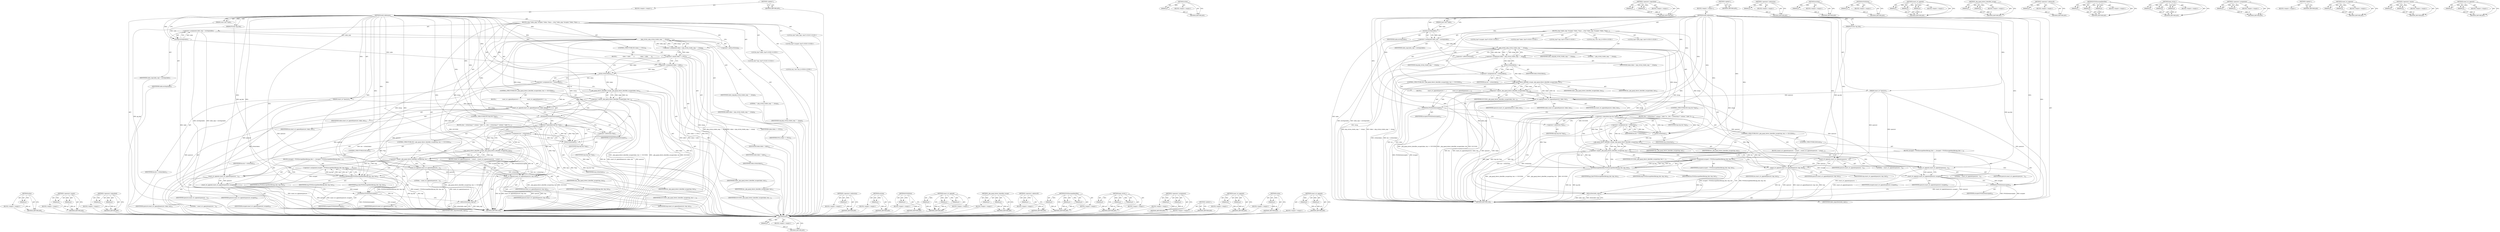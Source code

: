 digraph "smart_str_appendc" {
vulnerable_183 [label=<(METHOD,efree)>];
vulnerable_184 [label=<(PARAM,p1)>];
vulnerable_185 [label=<(BLOCK,&lt;empty&gt;,&lt;empty&gt;)>];
vulnerable_186 [label=<(METHOD_RETURN,ANY)>];
vulnerable_134 [label=<(METHOD,strlen)>];
vulnerable_135 [label=<(PARAM,p1)>];
vulnerable_136 [label=<(BLOCK,&lt;empty&gt;,&lt;empty&gt;)>];
vulnerable_137 [label=<(METHOD_RETURN,ANY)>];
vulnerable_158 [label=<(METHOD,&lt;operator&gt;.logicalAnd)>];
vulnerable_159 [label=<(PARAM,p1)>];
vulnerable_160 [label=<(PARAM,p2)>];
vulnerable_161 [label=<(BLOCK,&lt;empty&gt;,&lt;empty&gt;)>];
vulnerable_162 [label=<(METHOD_RETURN,ANY)>];
vulnerable_6 [label=<(METHOD,&lt;global&gt;)<SUB>1</SUB>>];
vulnerable_7 [label=<(BLOCK,&lt;empty&gt;,&lt;empty&gt;)<SUB>1</SUB>>];
vulnerable_8 [label=<(METHOD,build_tablename)<SUB>1</SUB>>];
vulnerable_9 [label=<(PARAM,smart_str *querystr)<SUB>1</SUB>>];
vulnerable_10 [label=<(PARAM,PGconn *pg_link)<SUB>1</SUB>>];
vulnerable_11 [label=<(PARAM,const char *table)<SUB>1</SUB>>];
vulnerable_12 [label=<(BLOCK,{
	char *table_copy, *escaped, *token, *tmp;
	s...,{
	char *table_copy, *escaped, *token, *tmp;
	s...)<SUB>2</SUB>>];
vulnerable_13 [label="<(LOCAL,char* table_copy: char*)<SUB>3</SUB>>"];
vulnerable_14 [label="<(LOCAL,char* escaped: char*)<SUB>3</SUB>>"];
vulnerable_15 [label="<(LOCAL,char* token: char*)<SUB>3</SUB>>"];
vulnerable_16 [label="<(LOCAL,char* tmp: char*)<SUB>3</SUB>>"];
vulnerable_17 [label="<(LOCAL,size_t len: size_t)<SUB>4</SUB>>"];
vulnerable_18 [label=<(&lt;operator&gt;.assignment,table_copy = estrdup(table))<SUB>7</SUB>>];
vulnerable_19 [label=<(IDENTIFIER,table_copy,table_copy = estrdup(table))<SUB>7</SUB>>];
vulnerable_20 [label=<(estrdup,estrdup(table))<SUB>7</SUB>>];
vulnerable_21 [label=<(IDENTIFIER,table,estrdup(table))<SUB>7</SUB>>];
vulnerable_22 [label=<(&lt;operator&gt;.assignment,token = php_strtok_r(table_copy, &quot;.&quot;, &amp;tmp))<SUB>8</SUB>>];
vulnerable_23 [label=<(IDENTIFIER,token,token = php_strtok_r(table_copy, &quot;.&quot;, &amp;tmp))<SUB>8</SUB>>];
vulnerable_24 [label=<(php_strtok_r,php_strtok_r(table_copy, &quot;.&quot;, &amp;tmp))<SUB>8</SUB>>];
vulnerable_25 [label=<(IDENTIFIER,table_copy,php_strtok_r(table_copy, &quot;.&quot;, &amp;tmp))<SUB>8</SUB>>];
vulnerable_26 [label=<(LITERAL,&quot;.&quot;,php_strtok_r(table_copy, &quot;.&quot;, &amp;tmp))<SUB>8</SUB>>];
vulnerable_27 [label=<(&lt;operator&gt;.addressOf,&amp;tmp)<SUB>8</SUB>>];
vulnerable_28 [label=<(IDENTIFIER,tmp,php_strtok_r(table_copy, &quot;.&quot;, &amp;tmp))<SUB>8</SUB>>];
vulnerable_29 [label=<(&lt;operator&gt;.assignment,len = strlen(token))<SUB>9</SUB>>];
vulnerable_30 [label=<(IDENTIFIER,len,len = strlen(token))<SUB>9</SUB>>];
vulnerable_31 [label=<(strlen,strlen(token))<SUB>9</SUB>>];
vulnerable_32 [label=<(IDENTIFIER,token,strlen(token))<SUB>9</SUB>>];
vulnerable_33 [label=<(CONTROL_STRUCTURE,IF,if (_php_pgsql_detect_identifier_escape(token, len) == SUCCESS))<SUB>10</SUB>>];
vulnerable_34 [label=<(&lt;operator&gt;.equals,_php_pgsql_detect_identifier_escape(token, len)...)<SUB>10</SUB>>];
vulnerable_35 [label=<(_php_pgsql_detect_identifier_escape,_php_pgsql_detect_identifier_escape(token, len))<SUB>10</SUB>>];
vulnerable_36 [label=<(IDENTIFIER,token,_php_pgsql_detect_identifier_escape(token, len))<SUB>10</SUB>>];
vulnerable_37 [label=<(IDENTIFIER,len,_php_pgsql_detect_identifier_escape(token, len))<SUB>10</SUB>>];
vulnerable_38 [label=<(IDENTIFIER,SUCCESS,_php_pgsql_detect_identifier_escape(token, len)...)<SUB>10</SUB>>];
vulnerable_39 [label=<(BLOCK,{
                smart_str_appendl(querystr, t...,{
                smart_str_appendl(querystr, t...)<SUB>10</SUB>>];
vulnerable_40 [label=<(smart_str_appendl,smart_str_appendl(querystr, token, len))<SUB>11</SUB>>];
vulnerable_41 [label=<(IDENTIFIER,querystr,smart_str_appendl(querystr, token, len))<SUB>11</SUB>>];
vulnerable_42 [label=<(IDENTIFIER,token,smart_str_appendl(querystr, token, len))<SUB>11</SUB>>];
vulnerable_43 [label=<(IDENTIFIER,len,smart_str_appendl(querystr, token, len))<SUB>11</SUB>>];
vulnerable_44 [label=<(PGSQLfree,PGSQLfree(escaped))<SUB>12</SUB>>];
vulnerable_45 [label=<(IDENTIFIER,escaped,PGSQLfree(escaped))<SUB>12</SUB>>];
vulnerable_46 [label=<(CONTROL_STRUCTURE,IF,if (tmp &amp;&amp; *tmp))<SUB>14</SUB>>];
vulnerable_47 [label=<(&lt;operator&gt;.logicalAnd,tmp &amp;&amp; *tmp)<SUB>14</SUB>>];
vulnerable_48 [label=<(IDENTIFIER,tmp,tmp &amp;&amp; *tmp)<SUB>14</SUB>>];
vulnerable_49 [label=<(&lt;operator&gt;.indirection,*tmp)<SUB>14</SUB>>];
vulnerable_50 [label=<(IDENTIFIER,tmp,tmp &amp;&amp; *tmp)<SUB>14</SUB>>];
vulnerable_51 [label=<(BLOCK,{
		len = strlen(tmp);
		/* &quot;schema&quot;.&quot;table&quot; fo...,{
		len = strlen(tmp);
		/* &quot;schema&quot;.&quot;table&quot; fo...)<SUB>14</SUB>>];
vulnerable_52 [label=<(&lt;operator&gt;.assignment,len = strlen(tmp))<SUB>15</SUB>>];
vulnerable_53 [label=<(IDENTIFIER,len,len = strlen(tmp))<SUB>15</SUB>>];
vulnerable_54 [label=<(strlen,strlen(tmp))<SUB>15</SUB>>];
vulnerable_55 [label=<(IDENTIFIER,tmp,strlen(tmp))<SUB>15</SUB>>];
vulnerable_56 [label=<(CONTROL_STRUCTURE,IF,if (_php_pgsql_detect_identifier_escape(tmp, len) == SUCCESS))<SUB>17</SUB>>];
vulnerable_57 [label=<(&lt;operator&gt;.equals,_php_pgsql_detect_identifier_escape(tmp, len) =...)<SUB>17</SUB>>];
vulnerable_58 [label=<(_php_pgsql_detect_identifier_escape,_php_pgsql_detect_identifier_escape(tmp, len))<SUB>17</SUB>>];
vulnerable_59 [label=<(IDENTIFIER,tmp,_php_pgsql_detect_identifier_escape(tmp, len))<SUB>17</SUB>>];
vulnerable_60 [label=<(IDENTIFIER,len,_php_pgsql_detect_identifier_escape(tmp, len))<SUB>17</SUB>>];
vulnerable_61 [label=<(IDENTIFIER,SUCCESS,_php_pgsql_detect_identifier_escape(tmp, len) =...)<SUB>17</SUB>>];
vulnerable_62 [label=<(BLOCK,{
			smart_str_appendc(querystr, '.');
			smart...,{
			smart_str_appendc(querystr, '.');
			smart...)<SUB>17</SUB>>];
vulnerable_63 [label=<(smart_str_appendc,smart_str_appendc(querystr, '.'))<SUB>18</SUB>>];
vulnerable_64 [label=<(IDENTIFIER,querystr,smart_str_appendc(querystr, '.'))<SUB>18</SUB>>];
vulnerable_65 [label=<(LITERAL,'.',smart_str_appendc(querystr, '.'))<SUB>18</SUB>>];
vulnerable_66 [label=<(smart_str_appendl,smart_str_appendl(querystr, tmp, len))<SUB>19</SUB>>];
vulnerable_67 [label=<(IDENTIFIER,querystr,smart_str_appendl(querystr, tmp, len))<SUB>19</SUB>>];
vulnerable_68 [label=<(IDENTIFIER,tmp,smart_str_appendl(querystr, tmp, len))<SUB>19</SUB>>];
vulnerable_69 [label=<(IDENTIFIER,len,smart_str_appendl(querystr, tmp, len))<SUB>19</SUB>>];
vulnerable_70 [label=<(CONTROL_STRUCTURE,ELSE,else)<SUB>20</SUB>>];
vulnerable_71 [label=<(BLOCK,{
			escaped = PGSQLescapeIdentifier(pg_link, t...,{
			escaped = PGSQLescapeIdentifier(pg_link, t...)<SUB>20</SUB>>];
vulnerable_72 [label=<(&lt;operator&gt;.assignment,escaped = PGSQLescapeIdentifier(pg_link, tmp, len))<SUB>21</SUB>>];
vulnerable_73 [label=<(IDENTIFIER,escaped,escaped = PGSQLescapeIdentifier(pg_link, tmp, len))<SUB>21</SUB>>];
vulnerable_74 [label=<(PGSQLescapeIdentifier,PGSQLescapeIdentifier(pg_link, tmp, len))<SUB>21</SUB>>];
vulnerable_75 [label=<(IDENTIFIER,pg_link,PGSQLescapeIdentifier(pg_link, tmp, len))<SUB>21</SUB>>];
vulnerable_76 [label=<(IDENTIFIER,tmp,PGSQLescapeIdentifier(pg_link, tmp, len))<SUB>21</SUB>>];
vulnerable_77 [label=<(IDENTIFIER,len,PGSQLescapeIdentifier(pg_link, tmp, len))<SUB>21</SUB>>];
vulnerable_78 [label=<(smart_str_appendc,smart_str_appendc(querystr, '.'))<SUB>22</SUB>>];
vulnerable_79 [label=<(IDENTIFIER,querystr,smart_str_appendc(querystr, '.'))<SUB>22</SUB>>];
vulnerable_80 [label=<(LITERAL,'.',smart_str_appendc(querystr, '.'))<SUB>22</SUB>>];
vulnerable_81 [label=<(smart_str_appends,smart_str_appends(querystr, escaped))<SUB>23</SUB>>];
vulnerable_82 [label=<(IDENTIFIER,querystr,smart_str_appends(querystr, escaped))<SUB>23</SUB>>];
vulnerable_83 [label=<(IDENTIFIER,escaped,smart_str_appends(querystr, escaped))<SUB>23</SUB>>];
vulnerable_84 [label=<(PGSQLfree,PGSQLfree(escaped))<SUB>24</SUB>>];
vulnerable_85 [label=<(IDENTIFIER,escaped,PGSQLfree(escaped))<SUB>24</SUB>>];
vulnerable_86 [label=<(efree,efree(table_copy))<SUB>27</SUB>>];
vulnerable_87 [label=<(IDENTIFIER,table_copy,efree(table_copy))<SUB>27</SUB>>];
vulnerable_88 [label=<(METHOD_RETURN,void)<SUB>1</SUB>>];
vulnerable_90 [label=<(METHOD_RETURN,ANY)<SUB>1</SUB>>];
vulnerable_163 [label=<(METHOD,&lt;operator&gt;.indirection)>];
vulnerable_164 [label=<(PARAM,p1)>];
vulnerable_165 [label=<(BLOCK,&lt;empty&gt;,&lt;empty&gt;)>];
vulnerable_166 [label=<(METHOD_RETURN,ANY)>];
vulnerable_120 [label=<(METHOD,estrdup)>];
vulnerable_121 [label=<(PARAM,p1)>];
vulnerable_122 [label=<(BLOCK,&lt;empty&gt;,&lt;empty&gt;)>];
vulnerable_123 [label=<(METHOD_RETURN,ANY)>];
vulnerable_154 [label=<(METHOD,PGSQLfree)>];
vulnerable_155 [label=<(PARAM,p1)>];
vulnerable_156 [label=<(BLOCK,&lt;empty&gt;,&lt;empty&gt;)>];
vulnerable_157 [label=<(METHOD_RETURN,ANY)>];
vulnerable_148 [label=<(METHOD,smart_str_appendl)>];
vulnerable_149 [label=<(PARAM,p1)>];
vulnerable_150 [label=<(PARAM,p2)>];
vulnerable_151 [label=<(PARAM,p3)>];
vulnerable_152 [label=<(BLOCK,&lt;empty&gt;,&lt;empty&gt;)>];
vulnerable_153 [label=<(METHOD_RETURN,ANY)>];
vulnerable_143 [label=<(METHOD,_php_pgsql_detect_identifier_escape)>];
vulnerable_144 [label=<(PARAM,p1)>];
vulnerable_145 [label=<(PARAM,p2)>];
vulnerable_146 [label=<(BLOCK,&lt;empty&gt;,&lt;empty&gt;)>];
vulnerable_147 [label=<(METHOD_RETURN,ANY)>];
vulnerable_130 [label=<(METHOD,&lt;operator&gt;.addressOf)>];
vulnerable_131 [label=<(PARAM,p1)>];
vulnerable_132 [label=<(BLOCK,&lt;empty&gt;,&lt;empty&gt;)>];
vulnerable_133 [label=<(METHOD_RETURN,ANY)>];
vulnerable_172 [label=<(METHOD,PGSQLescapeIdentifier)>];
vulnerable_173 [label=<(PARAM,p1)>];
vulnerable_174 [label=<(PARAM,p2)>];
vulnerable_175 [label=<(PARAM,p3)>];
vulnerable_176 [label=<(BLOCK,&lt;empty&gt;,&lt;empty&gt;)>];
vulnerable_177 [label=<(METHOD_RETURN,ANY)>];
vulnerable_124 [label=<(METHOD,php_strtok_r)>];
vulnerable_125 [label=<(PARAM,p1)>];
vulnerable_126 [label=<(PARAM,p2)>];
vulnerable_127 [label=<(PARAM,p3)>];
vulnerable_128 [label=<(BLOCK,&lt;empty&gt;,&lt;empty&gt;)>];
vulnerable_129 [label=<(METHOD_RETURN,ANY)>];
vulnerable_115 [label=<(METHOD,&lt;operator&gt;.assignment)>];
vulnerable_116 [label=<(PARAM,p1)>];
vulnerable_117 [label=<(PARAM,p2)>];
vulnerable_118 [label=<(BLOCK,&lt;empty&gt;,&lt;empty&gt;)>];
vulnerable_119 [label=<(METHOD_RETURN,ANY)>];
vulnerable_109 [label=<(METHOD,&lt;global&gt;)<SUB>1</SUB>>];
vulnerable_110 [label=<(BLOCK,&lt;empty&gt;,&lt;empty&gt;)>];
vulnerable_111 [label=<(METHOD_RETURN,ANY)>];
vulnerable_178 [label=<(METHOD,smart_str_appends)>];
vulnerable_179 [label=<(PARAM,p1)>];
vulnerable_180 [label=<(PARAM,p2)>];
vulnerable_181 [label=<(BLOCK,&lt;empty&gt;,&lt;empty&gt;)>];
vulnerable_182 [label=<(METHOD_RETURN,ANY)>];
vulnerable_138 [label=<(METHOD,&lt;operator&gt;.equals)>];
vulnerable_139 [label=<(PARAM,p1)>];
vulnerable_140 [label=<(PARAM,p2)>];
vulnerable_141 [label=<(BLOCK,&lt;empty&gt;,&lt;empty&gt;)>];
vulnerable_142 [label=<(METHOD_RETURN,ANY)>];
vulnerable_167 [label=<(METHOD,smart_str_appendc)>];
vulnerable_168 [label=<(PARAM,p1)>];
vulnerable_169 [label=<(PARAM,p2)>];
vulnerable_170 [label=<(BLOCK,&lt;empty&gt;,&lt;empty&gt;)>];
vulnerable_171 [label=<(METHOD_RETURN,ANY)>];
fixed_191 [label=<(METHOD,efree)>];
fixed_192 [label=<(PARAM,p1)>];
fixed_193 [label=<(BLOCK,&lt;empty&gt;,&lt;empty&gt;)>];
fixed_194 [label=<(METHOD_RETURN,ANY)>];
fixed_142 [label=<(METHOD,&lt;operator&gt;.equals)>];
fixed_143 [label=<(PARAM,p1)>];
fixed_144 [label=<(PARAM,p2)>];
fixed_145 [label=<(BLOCK,&lt;empty&gt;,&lt;empty&gt;)>];
fixed_146 [label=<(METHOD_RETURN,ANY)>];
fixed_166 [label=<(METHOD,&lt;operator&gt;.logicalAnd)>];
fixed_167 [label=<(PARAM,p1)>];
fixed_168 [label=<(PARAM,p2)>];
fixed_169 [label=<(BLOCK,&lt;empty&gt;,&lt;empty&gt;)>];
fixed_170 [label=<(METHOD_RETURN,ANY)>];
fixed_6 [label=<(METHOD,&lt;global&gt;)<SUB>1</SUB>>];
fixed_7 [label=<(BLOCK,&lt;empty&gt;,&lt;empty&gt;)<SUB>1</SUB>>];
fixed_8 [label=<(METHOD,build_tablename)<SUB>1</SUB>>];
fixed_9 [label=<(PARAM,smart_str *querystr)<SUB>1</SUB>>];
fixed_10 [label=<(PARAM,PGconn *pg_link)<SUB>1</SUB>>];
fixed_11 [label=<(PARAM,const char *table)<SUB>1</SUB>>];
fixed_12 [label=<(BLOCK,{
	char *table_copy, *escaped, *token, *tmp;
	s...,{
	char *table_copy, *escaped, *token, *tmp;
	s...)<SUB>2</SUB>>];
fixed_13 [label="<(LOCAL,char* table_copy: char*)<SUB>3</SUB>>"];
fixed_14 [label="<(LOCAL,char* escaped: char*)<SUB>3</SUB>>"];
fixed_15 [label="<(LOCAL,char* token: char*)<SUB>3</SUB>>"];
fixed_16 [label="<(LOCAL,char* tmp: char*)<SUB>3</SUB>>"];
fixed_17 [label="<(LOCAL,size_t len: size_t)<SUB>4</SUB>>"];
fixed_18 [label=<(&lt;operator&gt;.assignment,table_copy = estrdup(table))<SUB>7</SUB>>];
fixed_19 [label=<(IDENTIFIER,table_copy,table_copy = estrdup(table))<SUB>7</SUB>>];
fixed_20 [label=<(estrdup,estrdup(table))<SUB>7</SUB>>];
fixed_21 [label=<(IDENTIFIER,table,estrdup(table))<SUB>7</SUB>>];
fixed_22 [label=<(&lt;operator&gt;.assignment,token = php_strtok_r(table_copy, &quot;.&quot;, &amp;tmp))<SUB>8</SUB>>];
fixed_23 [label=<(IDENTIFIER,token,token = php_strtok_r(table_copy, &quot;.&quot;, &amp;tmp))<SUB>8</SUB>>];
fixed_24 [label=<(php_strtok_r,php_strtok_r(table_copy, &quot;.&quot;, &amp;tmp))<SUB>8</SUB>>];
fixed_25 [label=<(IDENTIFIER,table_copy,php_strtok_r(table_copy, &quot;.&quot;, &amp;tmp))<SUB>8</SUB>>];
fixed_26 [label=<(LITERAL,&quot;.&quot;,php_strtok_r(table_copy, &quot;.&quot;, &amp;tmp))<SUB>8</SUB>>];
fixed_27 [label=<(&lt;operator&gt;.addressOf,&amp;tmp)<SUB>8</SUB>>];
fixed_28 [label=<(IDENTIFIER,tmp,php_strtok_r(table_copy, &quot;.&quot;, &amp;tmp))<SUB>8</SUB>>];
fixed_29 [label=<(CONTROL_STRUCTURE,IF,if (token == NULL))<SUB>9</SUB>>];
fixed_30 [label=<(&lt;operator&gt;.equals,token == NULL)<SUB>9</SUB>>];
fixed_31 [label=<(IDENTIFIER,token,token == NULL)<SUB>9</SUB>>];
fixed_32 [label=<(IDENTIFIER,NULL,token == NULL)<SUB>9</SUB>>];
fixed_33 [label=<(BLOCK,{
               token = table;
       },{
               token = table;
       })<SUB>9</SUB>>];
fixed_34 [label=<(&lt;operator&gt;.assignment,token = table)<SUB>10</SUB>>];
fixed_35 [label=<(IDENTIFIER,token,token = table)<SUB>10</SUB>>];
fixed_36 [label=<(IDENTIFIER,table,token = table)<SUB>10</SUB>>];
fixed_37 [label=<(&lt;operator&gt;.assignment,len = strlen(token))<SUB>12</SUB>>];
fixed_38 [label=<(IDENTIFIER,len,len = strlen(token))<SUB>12</SUB>>];
fixed_39 [label=<(strlen,strlen(token))<SUB>12</SUB>>];
fixed_40 [label=<(IDENTIFIER,token,strlen(token))<SUB>12</SUB>>];
fixed_41 [label=<(CONTROL_STRUCTURE,IF,if (_php_pgsql_detect_identifier_escape(token, len) == SUCCESS))<SUB>13</SUB>>];
fixed_42 [label=<(&lt;operator&gt;.equals,_php_pgsql_detect_identifier_escape(token, len)...)<SUB>13</SUB>>];
fixed_43 [label=<(_php_pgsql_detect_identifier_escape,_php_pgsql_detect_identifier_escape(token, len))<SUB>13</SUB>>];
fixed_44 [label=<(IDENTIFIER,token,_php_pgsql_detect_identifier_escape(token, len))<SUB>13</SUB>>];
fixed_45 [label=<(IDENTIFIER,len,_php_pgsql_detect_identifier_escape(token, len))<SUB>13</SUB>>];
fixed_46 [label=<(IDENTIFIER,SUCCESS,_php_pgsql_detect_identifier_escape(token, len)...)<SUB>13</SUB>>];
fixed_47 [label=<(BLOCK,{
                smart_str_appendl(querystr, t...,{
                smart_str_appendl(querystr, t...)<SUB>13</SUB>>];
fixed_48 [label=<(smart_str_appendl,smart_str_appendl(querystr, token, len))<SUB>14</SUB>>];
fixed_49 [label=<(IDENTIFIER,querystr,smart_str_appendl(querystr, token, len))<SUB>14</SUB>>];
fixed_50 [label=<(IDENTIFIER,token,smart_str_appendl(querystr, token, len))<SUB>14</SUB>>];
fixed_51 [label=<(IDENTIFIER,len,smart_str_appendl(querystr, token, len))<SUB>14</SUB>>];
fixed_52 [label=<(PGSQLfree,PGSQLfree(escaped))<SUB>15</SUB>>];
fixed_53 [label=<(IDENTIFIER,escaped,PGSQLfree(escaped))<SUB>15</SUB>>];
fixed_54 [label=<(CONTROL_STRUCTURE,IF,if (tmp &amp;&amp; *tmp))<SUB>17</SUB>>];
fixed_55 [label=<(&lt;operator&gt;.logicalAnd,tmp &amp;&amp; *tmp)<SUB>17</SUB>>];
fixed_56 [label=<(IDENTIFIER,tmp,tmp &amp;&amp; *tmp)<SUB>17</SUB>>];
fixed_57 [label=<(&lt;operator&gt;.indirection,*tmp)<SUB>17</SUB>>];
fixed_58 [label=<(IDENTIFIER,tmp,tmp &amp;&amp; *tmp)<SUB>17</SUB>>];
fixed_59 [label=<(BLOCK,{
		len = strlen(tmp);
		/* &quot;schema&quot;.&quot;table&quot; fo...,{
		len = strlen(tmp);
		/* &quot;schema&quot;.&quot;table&quot; fo...)<SUB>17</SUB>>];
fixed_60 [label=<(&lt;operator&gt;.assignment,len = strlen(tmp))<SUB>18</SUB>>];
fixed_61 [label=<(IDENTIFIER,len,len = strlen(tmp))<SUB>18</SUB>>];
fixed_62 [label=<(strlen,strlen(tmp))<SUB>18</SUB>>];
fixed_63 [label=<(IDENTIFIER,tmp,strlen(tmp))<SUB>18</SUB>>];
fixed_64 [label=<(CONTROL_STRUCTURE,IF,if (_php_pgsql_detect_identifier_escape(tmp, len) == SUCCESS))<SUB>20</SUB>>];
fixed_65 [label=<(&lt;operator&gt;.equals,_php_pgsql_detect_identifier_escape(tmp, len) =...)<SUB>20</SUB>>];
fixed_66 [label=<(_php_pgsql_detect_identifier_escape,_php_pgsql_detect_identifier_escape(tmp, len))<SUB>20</SUB>>];
fixed_67 [label=<(IDENTIFIER,tmp,_php_pgsql_detect_identifier_escape(tmp, len))<SUB>20</SUB>>];
fixed_68 [label=<(IDENTIFIER,len,_php_pgsql_detect_identifier_escape(tmp, len))<SUB>20</SUB>>];
fixed_69 [label=<(IDENTIFIER,SUCCESS,_php_pgsql_detect_identifier_escape(tmp, len) =...)<SUB>20</SUB>>];
fixed_70 [label=<(BLOCK,{
			smart_str_appendc(querystr, '.');
			smart...,{
			smart_str_appendc(querystr, '.');
			smart...)<SUB>20</SUB>>];
fixed_71 [label=<(smart_str_appendc,smart_str_appendc(querystr, '.'))<SUB>21</SUB>>];
fixed_72 [label=<(IDENTIFIER,querystr,smart_str_appendc(querystr, '.'))<SUB>21</SUB>>];
fixed_73 [label=<(LITERAL,'.',smart_str_appendc(querystr, '.'))<SUB>21</SUB>>];
fixed_74 [label=<(smart_str_appendl,smart_str_appendl(querystr, tmp, len))<SUB>22</SUB>>];
fixed_75 [label=<(IDENTIFIER,querystr,smart_str_appendl(querystr, tmp, len))<SUB>22</SUB>>];
fixed_76 [label=<(IDENTIFIER,tmp,smart_str_appendl(querystr, tmp, len))<SUB>22</SUB>>];
fixed_77 [label=<(IDENTIFIER,len,smart_str_appendl(querystr, tmp, len))<SUB>22</SUB>>];
fixed_78 [label=<(CONTROL_STRUCTURE,ELSE,else)<SUB>23</SUB>>];
fixed_79 [label=<(BLOCK,{
			escaped = PGSQLescapeIdentifier(pg_link, t...,{
			escaped = PGSQLescapeIdentifier(pg_link, t...)<SUB>23</SUB>>];
fixed_80 [label=<(&lt;operator&gt;.assignment,escaped = PGSQLescapeIdentifier(pg_link, tmp, len))<SUB>24</SUB>>];
fixed_81 [label=<(IDENTIFIER,escaped,escaped = PGSQLescapeIdentifier(pg_link, tmp, len))<SUB>24</SUB>>];
fixed_82 [label=<(PGSQLescapeIdentifier,PGSQLescapeIdentifier(pg_link, tmp, len))<SUB>24</SUB>>];
fixed_83 [label=<(IDENTIFIER,pg_link,PGSQLescapeIdentifier(pg_link, tmp, len))<SUB>24</SUB>>];
fixed_84 [label=<(IDENTIFIER,tmp,PGSQLescapeIdentifier(pg_link, tmp, len))<SUB>24</SUB>>];
fixed_85 [label=<(IDENTIFIER,len,PGSQLescapeIdentifier(pg_link, tmp, len))<SUB>24</SUB>>];
fixed_86 [label=<(smart_str_appendc,smart_str_appendc(querystr, '.'))<SUB>25</SUB>>];
fixed_87 [label=<(IDENTIFIER,querystr,smart_str_appendc(querystr, '.'))<SUB>25</SUB>>];
fixed_88 [label=<(LITERAL,'.',smart_str_appendc(querystr, '.'))<SUB>25</SUB>>];
fixed_89 [label=<(smart_str_appends,smart_str_appends(querystr, escaped))<SUB>26</SUB>>];
fixed_90 [label=<(IDENTIFIER,querystr,smart_str_appends(querystr, escaped))<SUB>26</SUB>>];
fixed_91 [label=<(IDENTIFIER,escaped,smart_str_appends(querystr, escaped))<SUB>26</SUB>>];
fixed_92 [label=<(PGSQLfree,PGSQLfree(escaped))<SUB>27</SUB>>];
fixed_93 [label=<(IDENTIFIER,escaped,PGSQLfree(escaped))<SUB>27</SUB>>];
fixed_94 [label=<(efree,efree(table_copy))<SUB>30</SUB>>];
fixed_95 [label=<(IDENTIFIER,table_copy,efree(table_copy))<SUB>30</SUB>>];
fixed_96 [label=<(METHOD_RETURN,void)<SUB>1</SUB>>];
fixed_98 [label=<(METHOD_RETURN,ANY)<SUB>1</SUB>>];
fixed_171 [label=<(METHOD,&lt;operator&gt;.indirection)>];
fixed_172 [label=<(PARAM,p1)>];
fixed_173 [label=<(BLOCK,&lt;empty&gt;,&lt;empty&gt;)>];
fixed_174 [label=<(METHOD_RETURN,ANY)>];
fixed_128 [label=<(METHOD,estrdup)>];
fixed_129 [label=<(PARAM,p1)>];
fixed_130 [label=<(BLOCK,&lt;empty&gt;,&lt;empty&gt;)>];
fixed_131 [label=<(METHOD_RETURN,ANY)>];
fixed_162 [label=<(METHOD,PGSQLfree)>];
fixed_163 [label=<(PARAM,p1)>];
fixed_164 [label=<(BLOCK,&lt;empty&gt;,&lt;empty&gt;)>];
fixed_165 [label=<(METHOD_RETURN,ANY)>];
fixed_156 [label=<(METHOD,smart_str_appendl)>];
fixed_157 [label=<(PARAM,p1)>];
fixed_158 [label=<(PARAM,p2)>];
fixed_159 [label=<(PARAM,p3)>];
fixed_160 [label=<(BLOCK,&lt;empty&gt;,&lt;empty&gt;)>];
fixed_161 [label=<(METHOD_RETURN,ANY)>];
fixed_151 [label=<(METHOD,_php_pgsql_detect_identifier_escape)>];
fixed_152 [label=<(PARAM,p1)>];
fixed_153 [label=<(PARAM,p2)>];
fixed_154 [label=<(BLOCK,&lt;empty&gt;,&lt;empty&gt;)>];
fixed_155 [label=<(METHOD_RETURN,ANY)>];
fixed_138 [label=<(METHOD,&lt;operator&gt;.addressOf)>];
fixed_139 [label=<(PARAM,p1)>];
fixed_140 [label=<(BLOCK,&lt;empty&gt;,&lt;empty&gt;)>];
fixed_141 [label=<(METHOD_RETURN,ANY)>];
fixed_180 [label=<(METHOD,PGSQLescapeIdentifier)>];
fixed_181 [label=<(PARAM,p1)>];
fixed_182 [label=<(PARAM,p2)>];
fixed_183 [label=<(PARAM,p3)>];
fixed_184 [label=<(BLOCK,&lt;empty&gt;,&lt;empty&gt;)>];
fixed_185 [label=<(METHOD_RETURN,ANY)>];
fixed_132 [label=<(METHOD,php_strtok_r)>];
fixed_133 [label=<(PARAM,p1)>];
fixed_134 [label=<(PARAM,p2)>];
fixed_135 [label=<(PARAM,p3)>];
fixed_136 [label=<(BLOCK,&lt;empty&gt;,&lt;empty&gt;)>];
fixed_137 [label=<(METHOD_RETURN,ANY)>];
fixed_123 [label=<(METHOD,&lt;operator&gt;.assignment)>];
fixed_124 [label=<(PARAM,p1)>];
fixed_125 [label=<(PARAM,p2)>];
fixed_126 [label=<(BLOCK,&lt;empty&gt;,&lt;empty&gt;)>];
fixed_127 [label=<(METHOD_RETURN,ANY)>];
fixed_117 [label=<(METHOD,&lt;global&gt;)<SUB>1</SUB>>];
fixed_118 [label=<(BLOCK,&lt;empty&gt;,&lt;empty&gt;)>];
fixed_119 [label=<(METHOD_RETURN,ANY)>];
fixed_186 [label=<(METHOD,smart_str_appends)>];
fixed_187 [label=<(PARAM,p1)>];
fixed_188 [label=<(PARAM,p2)>];
fixed_189 [label=<(BLOCK,&lt;empty&gt;,&lt;empty&gt;)>];
fixed_190 [label=<(METHOD_RETURN,ANY)>];
fixed_147 [label=<(METHOD,strlen)>];
fixed_148 [label=<(PARAM,p1)>];
fixed_149 [label=<(BLOCK,&lt;empty&gt;,&lt;empty&gt;)>];
fixed_150 [label=<(METHOD_RETURN,ANY)>];
fixed_175 [label=<(METHOD,smart_str_appendc)>];
fixed_176 [label=<(PARAM,p1)>];
fixed_177 [label=<(PARAM,p2)>];
fixed_178 [label=<(BLOCK,&lt;empty&gt;,&lt;empty&gt;)>];
fixed_179 [label=<(METHOD_RETURN,ANY)>];
vulnerable_183 -> vulnerable_184  [key=0, label="AST: "];
vulnerable_183 -> vulnerable_184  [key=1, label="DDG: "];
vulnerable_183 -> vulnerable_185  [key=0, label="AST: "];
vulnerable_183 -> vulnerable_186  [key=0, label="AST: "];
vulnerable_183 -> vulnerable_186  [key=1, label="CFG: "];
vulnerable_184 -> vulnerable_186  [key=0, label="DDG: p1"];
vulnerable_134 -> vulnerable_135  [key=0, label="AST: "];
vulnerable_134 -> vulnerable_135  [key=1, label="DDG: "];
vulnerable_134 -> vulnerable_136  [key=0, label="AST: "];
vulnerable_134 -> vulnerable_137  [key=0, label="AST: "];
vulnerable_134 -> vulnerable_137  [key=1, label="CFG: "];
vulnerable_135 -> vulnerable_137  [key=0, label="DDG: p1"];
vulnerable_158 -> vulnerable_159  [key=0, label="AST: "];
vulnerable_158 -> vulnerable_159  [key=1, label="DDG: "];
vulnerable_158 -> vulnerable_161  [key=0, label="AST: "];
vulnerable_158 -> vulnerable_160  [key=0, label="AST: "];
vulnerable_158 -> vulnerable_160  [key=1, label="DDG: "];
vulnerable_158 -> vulnerable_162  [key=0, label="AST: "];
vulnerable_158 -> vulnerable_162  [key=1, label="CFG: "];
vulnerable_159 -> vulnerable_162  [key=0, label="DDG: p1"];
vulnerable_160 -> vulnerable_162  [key=0, label="DDG: p2"];
vulnerable_6 -> vulnerable_7  [key=0, label="AST: "];
vulnerable_6 -> vulnerable_90  [key=0, label="AST: "];
vulnerable_6 -> vulnerable_90  [key=1, label="CFG: "];
vulnerable_7 -> vulnerable_8  [key=0, label="AST: "];
vulnerable_8 -> vulnerable_9  [key=0, label="AST: "];
vulnerable_8 -> vulnerable_9  [key=1, label="DDG: "];
vulnerable_8 -> vulnerable_10  [key=0, label="AST: "];
vulnerable_8 -> vulnerable_10  [key=1, label="DDG: "];
vulnerable_8 -> vulnerable_11  [key=0, label="AST: "];
vulnerable_8 -> vulnerable_11  [key=1, label="DDG: "];
vulnerable_8 -> vulnerable_12  [key=0, label="AST: "];
vulnerable_8 -> vulnerable_88  [key=0, label="AST: "];
vulnerable_8 -> vulnerable_20  [key=0, label="CFG: "];
vulnerable_8 -> vulnerable_20  [key=1, label="DDG: "];
vulnerable_8 -> vulnerable_86  [key=0, label="DDG: "];
vulnerable_8 -> vulnerable_24  [key=0, label="DDG: "];
vulnerable_8 -> vulnerable_31  [key=0, label="DDG: "];
vulnerable_8 -> vulnerable_34  [key=0, label="DDG: "];
vulnerable_8 -> vulnerable_47  [key=0, label="DDG: "];
vulnerable_8 -> vulnerable_35  [key=0, label="DDG: "];
vulnerable_8 -> vulnerable_40  [key=0, label="DDG: "];
vulnerable_8 -> vulnerable_44  [key=0, label="DDG: "];
vulnerable_8 -> vulnerable_54  [key=0, label="DDG: "];
vulnerable_8 -> vulnerable_57  [key=0, label="DDG: "];
vulnerable_8 -> vulnerable_58  [key=0, label="DDG: "];
vulnerable_8 -> vulnerable_63  [key=0, label="DDG: "];
vulnerable_8 -> vulnerable_66  [key=0, label="DDG: "];
vulnerable_8 -> vulnerable_78  [key=0, label="DDG: "];
vulnerable_8 -> vulnerable_81  [key=0, label="DDG: "];
vulnerable_8 -> vulnerable_84  [key=0, label="DDG: "];
vulnerable_8 -> vulnerable_74  [key=0, label="DDG: "];
vulnerable_9 -> vulnerable_88  [key=0, label="DDG: querystr"];
vulnerable_9 -> vulnerable_40  [key=0, label="DDG: querystr"];
vulnerable_9 -> vulnerable_63  [key=0, label="DDG: querystr"];
vulnerable_9 -> vulnerable_78  [key=0, label="DDG: querystr"];
vulnerable_10 -> vulnerable_88  [key=0, label="DDG: pg_link"];
vulnerable_10 -> vulnerable_74  [key=0, label="DDG: pg_link"];
vulnerable_11 -> vulnerable_20  [key=0, label="DDG: table"];
vulnerable_12 -> vulnerable_13  [key=0, label="AST: "];
vulnerable_12 -> vulnerable_14  [key=0, label="AST: "];
vulnerable_12 -> vulnerable_15  [key=0, label="AST: "];
vulnerable_12 -> vulnerable_16  [key=0, label="AST: "];
vulnerable_12 -> vulnerable_17  [key=0, label="AST: "];
vulnerable_12 -> vulnerable_18  [key=0, label="AST: "];
vulnerable_12 -> vulnerable_22  [key=0, label="AST: "];
vulnerable_12 -> vulnerable_29  [key=0, label="AST: "];
vulnerable_12 -> vulnerable_33  [key=0, label="AST: "];
vulnerable_12 -> vulnerable_46  [key=0, label="AST: "];
vulnerable_12 -> vulnerable_86  [key=0, label="AST: "];
vulnerable_18 -> vulnerable_19  [key=0, label="AST: "];
vulnerable_18 -> vulnerable_20  [key=0, label="AST: "];
vulnerable_18 -> vulnerable_27  [key=0, label="CFG: "];
vulnerable_18 -> vulnerable_88  [key=0, label="DDG: estrdup(table)"];
vulnerable_18 -> vulnerable_88  [key=1, label="DDG: table_copy = estrdup(table)"];
vulnerable_18 -> vulnerable_24  [key=0, label="DDG: table_copy"];
vulnerable_20 -> vulnerable_21  [key=0, label="AST: "];
vulnerable_20 -> vulnerable_18  [key=0, label="CFG: "];
vulnerable_20 -> vulnerable_18  [key=1, label="DDG: table"];
vulnerable_20 -> vulnerable_88  [key=0, label="DDG: table"];
vulnerable_22 -> vulnerable_23  [key=0, label="AST: "];
vulnerable_22 -> vulnerable_24  [key=0, label="AST: "];
vulnerable_22 -> vulnerable_31  [key=0, label="CFG: "];
vulnerable_22 -> vulnerable_31  [key=1, label="DDG: token"];
vulnerable_22 -> vulnerable_88  [key=0, label="DDG: php_strtok_r(table_copy, &quot;.&quot;, &amp;tmp)"];
vulnerable_22 -> vulnerable_88  [key=1, label="DDG: token = php_strtok_r(table_copy, &quot;.&quot;, &amp;tmp)"];
vulnerable_24 -> vulnerable_25  [key=0, label="AST: "];
vulnerable_24 -> vulnerable_26  [key=0, label="AST: "];
vulnerable_24 -> vulnerable_27  [key=0, label="AST: "];
vulnerable_24 -> vulnerable_22  [key=0, label="CFG: "];
vulnerable_24 -> vulnerable_22  [key=1, label="DDG: table_copy"];
vulnerable_24 -> vulnerable_22  [key=2, label="DDG: &quot;.&quot;"];
vulnerable_24 -> vulnerable_22  [key=3, label="DDG: &amp;tmp"];
vulnerable_24 -> vulnerable_88  [key=0, label="DDG: &amp;tmp"];
vulnerable_24 -> vulnerable_86  [key=0, label="DDG: table_copy"];
vulnerable_24 -> vulnerable_47  [key=0, label="DDG: &amp;tmp"];
vulnerable_24 -> vulnerable_54  [key=0, label="DDG: &amp;tmp"];
vulnerable_24 -> vulnerable_58  [key=0, label="DDG: &amp;tmp"];
vulnerable_24 -> vulnerable_66  [key=0, label="DDG: &amp;tmp"];
vulnerable_24 -> vulnerable_74  [key=0, label="DDG: &amp;tmp"];
vulnerable_27 -> vulnerable_28  [key=0, label="AST: "];
vulnerable_27 -> vulnerable_24  [key=0, label="CFG: "];
vulnerable_29 -> vulnerable_30  [key=0, label="AST: "];
vulnerable_29 -> vulnerable_31  [key=0, label="AST: "];
vulnerable_29 -> vulnerable_35  [key=0, label="CFG: "];
vulnerable_29 -> vulnerable_35  [key=1, label="DDG: len"];
vulnerable_29 -> vulnerable_88  [key=0, label="DDG: strlen(token)"];
vulnerable_29 -> vulnerable_88  [key=1, label="DDG: len = strlen(token)"];
vulnerable_31 -> vulnerable_32  [key=0, label="AST: "];
vulnerable_31 -> vulnerable_29  [key=0, label="CFG: "];
vulnerable_31 -> vulnerable_29  [key=1, label="DDG: token"];
vulnerable_31 -> vulnerable_35  [key=0, label="DDG: token"];
vulnerable_33 -> vulnerable_34  [key=0, label="AST: "];
vulnerable_33 -> vulnerable_39  [key=0, label="AST: "];
vulnerable_34 -> vulnerable_35  [key=0, label="AST: "];
vulnerable_34 -> vulnerable_38  [key=0, label="AST: "];
vulnerable_34 -> vulnerable_40  [key=0, label="CFG: "];
vulnerable_34 -> vulnerable_40  [key=1, label="CDG: "];
vulnerable_34 -> vulnerable_47  [key=0, label="CFG: "];
vulnerable_34 -> vulnerable_49  [key=0, label="CFG: "];
vulnerable_34 -> vulnerable_88  [key=0, label="DDG: _php_pgsql_detect_identifier_escape(token, len)"];
vulnerable_34 -> vulnerable_88  [key=1, label="DDG: SUCCESS"];
vulnerable_34 -> vulnerable_88  [key=2, label="DDG: _php_pgsql_detect_identifier_escape(token, len) == SUCCESS"];
vulnerable_34 -> vulnerable_57  [key=0, label="DDG: SUCCESS"];
vulnerable_34 -> vulnerable_44  [key=0, label="CDG: "];
vulnerable_35 -> vulnerable_36  [key=0, label="AST: "];
vulnerable_35 -> vulnerable_37  [key=0, label="AST: "];
vulnerable_35 -> vulnerable_34  [key=0, label="CFG: "];
vulnerable_35 -> vulnerable_34  [key=1, label="DDG: token"];
vulnerable_35 -> vulnerable_34  [key=2, label="DDG: len"];
vulnerable_35 -> vulnerable_88  [key=0, label="DDG: token"];
vulnerable_35 -> vulnerable_88  [key=1, label="DDG: len"];
vulnerable_35 -> vulnerable_40  [key=0, label="DDG: token"];
vulnerable_35 -> vulnerable_40  [key=1, label="DDG: len"];
vulnerable_39 -> vulnerable_40  [key=0, label="AST: "];
vulnerable_39 -> vulnerable_44  [key=0, label="AST: "];
vulnerable_40 -> vulnerable_41  [key=0, label="AST: "];
vulnerable_40 -> vulnerable_42  [key=0, label="AST: "];
vulnerable_40 -> vulnerable_43  [key=0, label="AST: "];
vulnerable_40 -> vulnerable_44  [key=0, label="CFG: "];
vulnerable_40 -> vulnerable_88  [key=0, label="DDG: querystr"];
vulnerable_40 -> vulnerable_88  [key=1, label="DDG: token"];
vulnerable_40 -> vulnerable_88  [key=2, label="DDG: len"];
vulnerable_40 -> vulnerable_88  [key=3, label="DDG: smart_str_appendl(querystr, token, len)"];
vulnerable_40 -> vulnerable_63  [key=0, label="DDG: querystr"];
vulnerable_40 -> vulnerable_78  [key=0, label="DDG: querystr"];
vulnerable_44 -> vulnerable_45  [key=0, label="AST: "];
vulnerable_44 -> vulnerable_47  [key=0, label="CFG: "];
vulnerable_44 -> vulnerable_49  [key=0, label="CFG: "];
vulnerable_44 -> vulnerable_88  [key=0, label="DDG: escaped"];
vulnerable_44 -> vulnerable_88  [key=1, label="DDG: PGSQLfree(escaped)"];
vulnerable_46 -> vulnerable_47  [key=0, label="AST: "];
vulnerable_46 -> vulnerable_51  [key=0, label="AST: "];
vulnerable_47 -> vulnerable_48  [key=0, label="AST: "];
vulnerable_47 -> vulnerable_49  [key=0, label="AST: "];
vulnerable_47 -> vulnerable_54  [key=0, label="CFG: "];
vulnerable_47 -> vulnerable_54  [key=1, label="DDG: tmp"];
vulnerable_47 -> vulnerable_54  [key=2, label="DDG: *tmp"];
vulnerable_47 -> vulnerable_54  [key=3, label="CDG: "];
vulnerable_47 -> vulnerable_86  [key=0, label="CFG: "];
vulnerable_47 -> vulnerable_88  [key=0, label="DDG: tmp"];
vulnerable_47 -> vulnerable_88  [key=1, label="DDG: *tmp"];
vulnerable_47 -> vulnerable_88  [key=2, label="DDG: tmp &amp;&amp; *tmp"];
vulnerable_47 -> vulnerable_58  [key=0, label="DDG: *tmp"];
vulnerable_47 -> vulnerable_58  [key=1, label="CDG: "];
vulnerable_47 -> vulnerable_66  [key=0, label="DDG: *tmp"];
vulnerable_47 -> vulnerable_74  [key=0, label="DDG: *tmp"];
vulnerable_47 -> vulnerable_57  [key=0, label="CDG: "];
vulnerable_47 -> vulnerable_52  [key=0, label="CDG: "];
vulnerable_49 -> vulnerable_50  [key=0, label="AST: "];
vulnerable_49 -> vulnerable_47  [key=0, label="CFG: "];
vulnerable_51 -> vulnerable_52  [key=0, label="AST: "];
vulnerable_51 -> vulnerable_56  [key=0, label="AST: "];
vulnerable_52 -> vulnerable_53  [key=0, label="AST: "];
vulnerable_52 -> vulnerable_54  [key=0, label="AST: "];
vulnerable_52 -> vulnerable_58  [key=0, label="CFG: "];
vulnerable_52 -> vulnerable_58  [key=1, label="DDG: len"];
vulnerable_52 -> vulnerable_88  [key=0, label="DDG: strlen(tmp)"];
vulnerable_52 -> vulnerable_88  [key=1, label="DDG: len = strlen(tmp)"];
vulnerable_54 -> vulnerable_55  [key=0, label="AST: "];
vulnerable_54 -> vulnerable_52  [key=0, label="CFG: "];
vulnerable_54 -> vulnerable_52  [key=1, label="DDG: tmp"];
vulnerable_54 -> vulnerable_58  [key=0, label="DDG: tmp"];
vulnerable_56 -> vulnerable_57  [key=0, label="AST: "];
vulnerable_56 -> vulnerable_62  [key=0, label="AST: "];
vulnerable_56 -> vulnerable_70  [key=0, label="AST: "];
vulnerable_57 -> vulnerable_58  [key=0, label="AST: "];
vulnerable_57 -> vulnerable_61  [key=0, label="AST: "];
vulnerable_57 -> vulnerable_63  [key=0, label="CFG: "];
vulnerable_57 -> vulnerable_63  [key=1, label="CDG: "];
vulnerable_57 -> vulnerable_74  [key=0, label="CFG: "];
vulnerable_57 -> vulnerable_74  [key=1, label="CDG: "];
vulnerable_57 -> vulnerable_88  [key=0, label="DDG: _php_pgsql_detect_identifier_escape(tmp, len)"];
vulnerable_57 -> vulnerable_88  [key=1, label="DDG: SUCCESS"];
vulnerable_57 -> vulnerable_88  [key=2, label="DDG: _php_pgsql_detect_identifier_escape(tmp, len) == SUCCESS"];
vulnerable_57 -> vulnerable_66  [key=0, label="CDG: "];
vulnerable_57 -> vulnerable_81  [key=0, label="CDG: "];
vulnerable_57 -> vulnerable_84  [key=0, label="CDG: "];
vulnerable_57 -> vulnerable_72  [key=0, label="CDG: "];
vulnerable_57 -> vulnerable_78  [key=0, label="CDG: "];
vulnerable_58 -> vulnerable_59  [key=0, label="AST: "];
vulnerable_58 -> vulnerable_60  [key=0, label="AST: "];
vulnerable_58 -> vulnerable_57  [key=0, label="CFG: "];
vulnerable_58 -> vulnerable_57  [key=1, label="DDG: tmp"];
vulnerable_58 -> vulnerable_57  [key=2, label="DDG: len"];
vulnerable_58 -> vulnerable_66  [key=0, label="DDG: tmp"];
vulnerable_58 -> vulnerable_66  [key=1, label="DDG: len"];
vulnerable_58 -> vulnerable_74  [key=0, label="DDG: tmp"];
vulnerable_58 -> vulnerable_74  [key=1, label="DDG: len"];
vulnerable_62 -> vulnerable_63  [key=0, label="AST: "];
vulnerable_62 -> vulnerable_66  [key=0, label="AST: "];
vulnerable_63 -> vulnerable_64  [key=0, label="AST: "];
vulnerable_63 -> vulnerable_65  [key=0, label="AST: "];
vulnerable_63 -> vulnerable_66  [key=0, label="CFG: "];
vulnerable_63 -> vulnerable_66  [key=1, label="DDG: querystr"];
vulnerable_63 -> vulnerable_88  [key=0, label="DDG: smart_str_appendc(querystr, '.')"];
vulnerable_66 -> vulnerable_67  [key=0, label="AST: "];
vulnerable_66 -> vulnerable_68  [key=0, label="AST: "];
vulnerable_66 -> vulnerable_69  [key=0, label="AST: "];
vulnerable_66 -> vulnerable_86  [key=0, label="CFG: "];
vulnerable_66 -> vulnerable_88  [key=0, label="DDG: querystr"];
vulnerable_66 -> vulnerable_88  [key=1, label="DDG: tmp"];
vulnerable_66 -> vulnerable_88  [key=2, label="DDG: len"];
vulnerable_66 -> vulnerable_88  [key=3, label="DDG: smart_str_appendl(querystr, tmp, len)"];
vulnerable_70 -> vulnerable_71  [key=0, label="AST: "];
vulnerable_71 -> vulnerable_72  [key=0, label="AST: "];
vulnerable_71 -> vulnerable_78  [key=0, label="AST: "];
vulnerable_71 -> vulnerable_81  [key=0, label="AST: "];
vulnerable_71 -> vulnerable_84  [key=0, label="AST: "];
vulnerable_72 -> vulnerable_73  [key=0, label="AST: "];
vulnerable_72 -> vulnerable_74  [key=0, label="AST: "];
vulnerable_72 -> vulnerable_78  [key=0, label="CFG: "];
vulnerable_72 -> vulnerable_88  [key=0, label="DDG: PGSQLescapeIdentifier(pg_link, tmp, len)"];
vulnerable_72 -> vulnerable_88  [key=1, label="DDG: escaped = PGSQLescapeIdentifier(pg_link, tmp, len)"];
vulnerable_72 -> vulnerable_81  [key=0, label="DDG: escaped"];
vulnerable_74 -> vulnerable_75  [key=0, label="AST: "];
vulnerable_74 -> vulnerable_76  [key=0, label="AST: "];
vulnerable_74 -> vulnerable_77  [key=0, label="AST: "];
vulnerable_74 -> vulnerable_72  [key=0, label="CFG: "];
vulnerable_74 -> vulnerable_72  [key=1, label="DDG: pg_link"];
vulnerable_74 -> vulnerable_72  [key=2, label="DDG: tmp"];
vulnerable_74 -> vulnerable_72  [key=3, label="DDG: len"];
vulnerable_74 -> vulnerable_88  [key=0, label="DDG: pg_link"];
vulnerable_74 -> vulnerable_88  [key=1, label="DDG: tmp"];
vulnerable_74 -> vulnerable_88  [key=2, label="DDG: len"];
vulnerable_78 -> vulnerable_79  [key=0, label="AST: "];
vulnerable_78 -> vulnerable_80  [key=0, label="AST: "];
vulnerable_78 -> vulnerable_81  [key=0, label="CFG: "];
vulnerable_78 -> vulnerable_81  [key=1, label="DDG: querystr"];
vulnerable_78 -> vulnerable_88  [key=0, label="DDG: smart_str_appendc(querystr, '.')"];
vulnerable_81 -> vulnerable_82  [key=0, label="AST: "];
vulnerable_81 -> vulnerable_83  [key=0, label="AST: "];
vulnerable_81 -> vulnerable_84  [key=0, label="CFG: "];
vulnerable_81 -> vulnerable_84  [key=1, label="DDG: escaped"];
vulnerable_81 -> vulnerable_88  [key=0, label="DDG: querystr"];
vulnerable_81 -> vulnerable_88  [key=1, label="DDG: smart_str_appends(querystr, escaped)"];
vulnerable_84 -> vulnerable_85  [key=0, label="AST: "];
vulnerable_84 -> vulnerable_86  [key=0, label="CFG: "];
vulnerable_84 -> vulnerable_88  [key=0, label="DDG: escaped"];
vulnerable_84 -> vulnerable_88  [key=1, label="DDG: PGSQLfree(escaped)"];
vulnerable_86 -> vulnerable_87  [key=0, label="AST: "];
vulnerable_86 -> vulnerable_88  [key=0, label="CFG: "];
vulnerable_86 -> vulnerable_88  [key=1, label="DDG: table_copy"];
vulnerable_86 -> vulnerable_88  [key=2, label="DDG: efree(table_copy)"];
vulnerable_163 -> vulnerable_164  [key=0, label="AST: "];
vulnerable_163 -> vulnerable_164  [key=1, label="DDG: "];
vulnerable_163 -> vulnerable_165  [key=0, label="AST: "];
vulnerable_163 -> vulnerable_166  [key=0, label="AST: "];
vulnerable_163 -> vulnerable_166  [key=1, label="CFG: "];
vulnerable_164 -> vulnerable_166  [key=0, label="DDG: p1"];
vulnerable_120 -> vulnerable_121  [key=0, label="AST: "];
vulnerable_120 -> vulnerable_121  [key=1, label="DDG: "];
vulnerable_120 -> vulnerable_122  [key=0, label="AST: "];
vulnerable_120 -> vulnerable_123  [key=0, label="AST: "];
vulnerable_120 -> vulnerable_123  [key=1, label="CFG: "];
vulnerable_121 -> vulnerable_123  [key=0, label="DDG: p1"];
vulnerable_154 -> vulnerable_155  [key=0, label="AST: "];
vulnerable_154 -> vulnerable_155  [key=1, label="DDG: "];
vulnerable_154 -> vulnerable_156  [key=0, label="AST: "];
vulnerable_154 -> vulnerable_157  [key=0, label="AST: "];
vulnerable_154 -> vulnerable_157  [key=1, label="CFG: "];
vulnerable_155 -> vulnerable_157  [key=0, label="DDG: p1"];
vulnerable_148 -> vulnerable_149  [key=0, label="AST: "];
vulnerable_148 -> vulnerable_149  [key=1, label="DDG: "];
vulnerable_148 -> vulnerable_152  [key=0, label="AST: "];
vulnerable_148 -> vulnerable_150  [key=0, label="AST: "];
vulnerable_148 -> vulnerable_150  [key=1, label="DDG: "];
vulnerable_148 -> vulnerable_153  [key=0, label="AST: "];
vulnerable_148 -> vulnerable_153  [key=1, label="CFG: "];
vulnerable_148 -> vulnerable_151  [key=0, label="AST: "];
vulnerable_148 -> vulnerable_151  [key=1, label="DDG: "];
vulnerable_149 -> vulnerable_153  [key=0, label="DDG: p1"];
vulnerable_150 -> vulnerable_153  [key=0, label="DDG: p2"];
vulnerable_151 -> vulnerable_153  [key=0, label="DDG: p3"];
vulnerable_143 -> vulnerable_144  [key=0, label="AST: "];
vulnerable_143 -> vulnerable_144  [key=1, label="DDG: "];
vulnerable_143 -> vulnerable_146  [key=0, label="AST: "];
vulnerable_143 -> vulnerable_145  [key=0, label="AST: "];
vulnerable_143 -> vulnerable_145  [key=1, label="DDG: "];
vulnerable_143 -> vulnerable_147  [key=0, label="AST: "];
vulnerable_143 -> vulnerable_147  [key=1, label="CFG: "];
vulnerable_144 -> vulnerable_147  [key=0, label="DDG: p1"];
vulnerable_145 -> vulnerable_147  [key=0, label="DDG: p2"];
vulnerable_130 -> vulnerable_131  [key=0, label="AST: "];
vulnerable_130 -> vulnerable_131  [key=1, label="DDG: "];
vulnerable_130 -> vulnerable_132  [key=0, label="AST: "];
vulnerable_130 -> vulnerable_133  [key=0, label="AST: "];
vulnerable_130 -> vulnerable_133  [key=1, label="CFG: "];
vulnerable_131 -> vulnerable_133  [key=0, label="DDG: p1"];
vulnerable_172 -> vulnerable_173  [key=0, label="AST: "];
vulnerable_172 -> vulnerable_173  [key=1, label="DDG: "];
vulnerable_172 -> vulnerable_176  [key=0, label="AST: "];
vulnerable_172 -> vulnerable_174  [key=0, label="AST: "];
vulnerable_172 -> vulnerable_174  [key=1, label="DDG: "];
vulnerable_172 -> vulnerable_177  [key=0, label="AST: "];
vulnerable_172 -> vulnerable_177  [key=1, label="CFG: "];
vulnerable_172 -> vulnerable_175  [key=0, label="AST: "];
vulnerable_172 -> vulnerable_175  [key=1, label="DDG: "];
vulnerable_173 -> vulnerable_177  [key=0, label="DDG: p1"];
vulnerable_174 -> vulnerable_177  [key=0, label="DDG: p2"];
vulnerable_175 -> vulnerable_177  [key=0, label="DDG: p3"];
vulnerable_124 -> vulnerable_125  [key=0, label="AST: "];
vulnerable_124 -> vulnerable_125  [key=1, label="DDG: "];
vulnerable_124 -> vulnerable_128  [key=0, label="AST: "];
vulnerable_124 -> vulnerable_126  [key=0, label="AST: "];
vulnerable_124 -> vulnerable_126  [key=1, label="DDG: "];
vulnerable_124 -> vulnerable_129  [key=0, label="AST: "];
vulnerable_124 -> vulnerable_129  [key=1, label="CFG: "];
vulnerable_124 -> vulnerable_127  [key=0, label="AST: "];
vulnerable_124 -> vulnerable_127  [key=1, label="DDG: "];
vulnerable_125 -> vulnerable_129  [key=0, label="DDG: p1"];
vulnerable_126 -> vulnerable_129  [key=0, label="DDG: p2"];
vulnerable_127 -> vulnerable_129  [key=0, label="DDG: p3"];
vulnerable_115 -> vulnerable_116  [key=0, label="AST: "];
vulnerable_115 -> vulnerable_116  [key=1, label="DDG: "];
vulnerable_115 -> vulnerable_118  [key=0, label="AST: "];
vulnerable_115 -> vulnerable_117  [key=0, label="AST: "];
vulnerable_115 -> vulnerable_117  [key=1, label="DDG: "];
vulnerable_115 -> vulnerable_119  [key=0, label="AST: "];
vulnerable_115 -> vulnerable_119  [key=1, label="CFG: "];
vulnerable_116 -> vulnerable_119  [key=0, label="DDG: p1"];
vulnerable_117 -> vulnerable_119  [key=0, label="DDG: p2"];
vulnerable_109 -> vulnerable_110  [key=0, label="AST: "];
vulnerable_109 -> vulnerable_111  [key=0, label="AST: "];
vulnerable_109 -> vulnerable_111  [key=1, label="CFG: "];
vulnerable_178 -> vulnerable_179  [key=0, label="AST: "];
vulnerable_178 -> vulnerable_179  [key=1, label="DDG: "];
vulnerable_178 -> vulnerable_181  [key=0, label="AST: "];
vulnerable_178 -> vulnerable_180  [key=0, label="AST: "];
vulnerable_178 -> vulnerable_180  [key=1, label="DDG: "];
vulnerable_178 -> vulnerable_182  [key=0, label="AST: "];
vulnerable_178 -> vulnerable_182  [key=1, label="CFG: "];
vulnerable_179 -> vulnerable_182  [key=0, label="DDG: p1"];
vulnerable_180 -> vulnerable_182  [key=0, label="DDG: p2"];
vulnerable_138 -> vulnerable_139  [key=0, label="AST: "];
vulnerable_138 -> vulnerable_139  [key=1, label="DDG: "];
vulnerable_138 -> vulnerable_141  [key=0, label="AST: "];
vulnerable_138 -> vulnerable_140  [key=0, label="AST: "];
vulnerable_138 -> vulnerable_140  [key=1, label="DDG: "];
vulnerable_138 -> vulnerable_142  [key=0, label="AST: "];
vulnerable_138 -> vulnerable_142  [key=1, label="CFG: "];
vulnerable_139 -> vulnerable_142  [key=0, label="DDG: p1"];
vulnerable_140 -> vulnerable_142  [key=0, label="DDG: p2"];
vulnerable_167 -> vulnerable_168  [key=0, label="AST: "];
vulnerable_167 -> vulnerable_168  [key=1, label="DDG: "];
vulnerable_167 -> vulnerable_170  [key=0, label="AST: "];
vulnerable_167 -> vulnerable_169  [key=0, label="AST: "];
vulnerable_167 -> vulnerable_169  [key=1, label="DDG: "];
vulnerable_167 -> vulnerable_171  [key=0, label="AST: "];
vulnerable_167 -> vulnerable_171  [key=1, label="CFG: "];
vulnerable_168 -> vulnerable_171  [key=0, label="DDG: p1"];
vulnerable_169 -> vulnerable_171  [key=0, label="DDG: p2"];
fixed_191 -> fixed_192  [key=0, label="AST: "];
fixed_191 -> fixed_192  [key=1, label="DDG: "];
fixed_191 -> fixed_193  [key=0, label="AST: "];
fixed_191 -> fixed_194  [key=0, label="AST: "];
fixed_191 -> fixed_194  [key=1, label="CFG: "];
fixed_192 -> fixed_194  [key=0, label="DDG: p1"];
fixed_193 -> vulnerable_183  [key=0];
fixed_194 -> vulnerable_183  [key=0];
fixed_142 -> fixed_143  [key=0, label="AST: "];
fixed_142 -> fixed_143  [key=1, label="DDG: "];
fixed_142 -> fixed_145  [key=0, label="AST: "];
fixed_142 -> fixed_144  [key=0, label="AST: "];
fixed_142 -> fixed_144  [key=1, label="DDG: "];
fixed_142 -> fixed_146  [key=0, label="AST: "];
fixed_142 -> fixed_146  [key=1, label="CFG: "];
fixed_143 -> fixed_146  [key=0, label="DDG: p1"];
fixed_144 -> fixed_146  [key=0, label="DDG: p2"];
fixed_145 -> vulnerable_183  [key=0];
fixed_146 -> vulnerable_183  [key=0];
fixed_166 -> fixed_167  [key=0, label="AST: "];
fixed_166 -> fixed_167  [key=1, label="DDG: "];
fixed_166 -> fixed_169  [key=0, label="AST: "];
fixed_166 -> fixed_168  [key=0, label="AST: "];
fixed_166 -> fixed_168  [key=1, label="DDG: "];
fixed_166 -> fixed_170  [key=0, label="AST: "];
fixed_166 -> fixed_170  [key=1, label="CFG: "];
fixed_167 -> fixed_170  [key=0, label="DDG: p1"];
fixed_168 -> fixed_170  [key=0, label="DDG: p2"];
fixed_169 -> vulnerable_183  [key=0];
fixed_170 -> vulnerable_183  [key=0];
fixed_6 -> fixed_7  [key=0, label="AST: "];
fixed_6 -> fixed_98  [key=0, label="AST: "];
fixed_6 -> fixed_98  [key=1, label="CFG: "];
fixed_7 -> fixed_8  [key=0, label="AST: "];
fixed_8 -> fixed_9  [key=0, label="AST: "];
fixed_8 -> fixed_9  [key=1, label="DDG: "];
fixed_8 -> fixed_10  [key=0, label="AST: "];
fixed_8 -> fixed_10  [key=1, label="DDG: "];
fixed_8 -> fixed_11  [key=0, label="AST: "];
fixed_8 -> fixed_11  [key=1, label="DDG: "];
fixed_8 -> fixed_12  [key=0, label="AST: "];
fixed_8 -> fixed_96  [key=0, label="AST: "];
fixed_8 -> fixed_20  [key=0, label="CFG: "];
fixed_8 -> fixed_20  [key=1, label="DDG: "];
fixed_8 -> fixed_94  [key=0, label="DDG: "];
fixed_8 -> fixed_24  [key=0, label="DDG: "];
fixed_8 -> fixed_30  [key=0, label="DDG: "];
fixed_8 -> fixed_34  [key=0, label="DDG: "];
fixed_8 -> fixed_39  [key=0, label="DDG: "];
fixed_8 -> fixed_42  [key=0, label="DDG: "];
fixed_8 -> fixed_55  [key=0, label="DDG: "];
fixed_8 -> fixed_43  [key=0, label="DDG: "];
fixed_8 -> fixed_48  [key=0, label="DDG: "];
fixed_8 -> fixed_52  [key=0, label="DDG: "];
fixed_8 -> fixed_62  [key=0, label="DDG: "];
fixed_8 -> fixed_65  [key=0, label="DDG: "];
fixed_8 -> fixed_66  [key=0, label="DDG: "];
fixed_8 -> fixed_71  [key=0, label="DDG: "];
fixed_8 -> fixed_74  [key=0, label="DDG: "];
fixed_8 -> fixed_86  [key=0, label="DDG: "];
fixed_8 -> fixed_89  [key=0, label="DDG: "];
fixed_8 -> fixed_92  [key=0, label="DDG: "];
fixed_8 -> fixed_82  [key=0, label="DDG: "];
fixed_9 -> fixed_96  [key=0, label="DDG: querystr"];
fixed_9 -> fixed_48  [key=0, label="DDG: querystr"];
fixed_9 -> fixed_71  [key=0, label="DDG: querystr"];
fixed_9 -> fixed_86  [key=0, label="DDG: querystr"];
fixed_10 -> fixed_96  [key=0, label="DDG: pg_link"];
fixed_10 -> fixed_82  [key=0, label="DDG: pg_link"];
fixed_11 -> fixed_20  [key=0, label="DDG: table"];
fixed_12 -> fixed_13  [key=0, label="AST: "];
fixed_12 -> fixed_14  [key=0, label="AST: "];
fixed_12 -> fixed_15  [key=0, label="AST: "];
fixed_12 -> fixed_16  [key=0, label="AST: "];
fixed_12 -> fixed_17  [key=0, label="AST: "];
fixed_12 -> fixed_18  [key=0, label="AST: "];
fixed_12 -> fixed_22  [key=0, label="AST: "];
fixed_12 -> fixed_29  [key=0, label="AST: "];
fixed_12 -> fixed_37  [key=0, label="AST: "];
fixed_12 -> fixed_41  [key=0, label="AST: "];
fixed_12 -> fixed_54  [key=0, label="AST: "];
fixed_12 -> fixed_94  [key=0, label="AST: "];
fixed_13 -> vulnerable_183  [key=0];
fixed_14 -> vulnerable_183  [key=0];
fixed_15 -> vulnerable_183  [key=0];
fixed_16 -> vulnerable_183  [key=0];
fixed_17 -> vulnerable_183  [key=0];
fixed_18 -> fixed_19  [key=0, label="AST: "];
fixed_18 -> fixed_20  [key=0, label="AST: "];
fixed_18 -> fixed_27  [key=0, label="CFG: "];
fixed_18 -> fixed_96  [key=0, label="DDG: estrdup(table)"];
fixed_18 -> fixed_96  [key=1, label="DDG: table_copy = estrdup(table)"];
fixed_18 -> fixed_24  [key=0, label="DDG: table_copy"];
fixed_19 -> vulnerable_183  [key=0];
fixed_20 -> fixed_21  [key=0, label="AST: "];
fixed_20 -> fixed_18  [key=0, label="CFG: "];
fixed_20 -> fixed_18  [key=1, label="DDG: table"];
fixed_20 -> fixed_96  [key=0, label="DDG: table"];
fixed_20 -> fixed_34  [key=0, label="DDG: table"];
fixed_21 -> vulnerable_183  [key=0];
fixed_22 -> fixed_23  [key=0, label="AST: "];
fixed_22 -> fixed_24  [key=0, label="AST: "];
fixed_22 -> fixed_30  [key=0, label="CFG: "];
fixed_22 -> fixed_30  [key=1, label="DDG: token"];
fixed_22 -> fixed_96  [key=0, label="DDG: php_strtok_r(table_copy, &quot;.&quot;, &amp;tmp)"];
fixed_22 -> fixed_96  [key=1, label="DDG: token = php_strtok_r(table_copy, &quot;.&quot;, &amp;tmp)"];
fixed_23 -> vulnerable_183  [key=0];
fixed_24 -> fixed_25  [key=0, label="AST: "];
fixed_24 -> fixed_26  [key=0, label="AST: "];
fixed_24 -> fixed_27  [key=0, label="AST: "];
fixed_24 -> fixed_22  [key=0, label="CFG: "];
fixed_24 -> fixed_22  [key=1, label="DDG: table_copy"];
fixed_24 -> fixed_22  [key=2, label="DDG: &quot;.&quot;"];
fixed_24 -> fixed_22  [key=3, label="DDG: &amp;tmp"];
fixed_24 -> fixed_96  [key=0, label="DDG: &amp;tmp"];
fixed_24 -> fixed_94  [key=0, label="DDG: table_copy"];
fixed_24 -> fixed_55  [key=0, label="DDG: &amp;tmp"];
fixed_24 -> fixed_62  [key=0, label="DDG: &amp;tmp"];
fixed_24 -> fixed_66  [key=0, label="DDG: &amp;tmp"];
fixed_24 -> fixed_74  [key=0, label="DDG: &amp;tmp"];
fixed_24 -> fixed_82  [key=0, label="DDG: &amp;tmp"];
fixed_25 -> vulnerable_183  [key=0];
fixed_26 -> vulnerable_183  [key=0];
fixed_27 -> fixed_28  [key=0, label="AST: "];
fixed_27 -> fixed_24  [key=0, label="CFG: "];
fixed_28 -> vulnerable_183  [key=0];
fixed_29 -> fixed_30  [key=0, label="AST: "];
fixed_29 -> fixed_33  [key=0, label="AST: "];
fixed_30 -> fixed_31  [key=0, label="AST: "];
fixed_30 -> fixed_32  [key=0, label="AST: "];
fixed_30 -> fixed_34  [key=0, label="CFG: "];
fixed_30 -> fixed_34  [key=1, label="CDG: "];
fixed_30 -> fixed_39  [key=0, label="CFG: "];
fixed_30 -> fixed_39  [key=1, label="DDG: token"];
fixed_30 -> fixed_96  [key=0, label="DDG: token == NULL"];
fixed_30 -> fixed_96  [key=1, label="DDG: NULL"];
fixed_31 -> vulnerable_183  [key=0];
fixed_32 -> vulnerable_183  [key=0];
fixed_33 -> fixed_34  [key=0, label="AST: "];
fixed_34 -> fixed_35  [key=0, label="AST: "];
fixed_34 -> fixed_36  [key=0, label="AST: "];
fixed_34 -> fixed_39  [key=0, label="CFG: "];
fixed_34 -> fixed_39  [key=1, label="DDG: token"];
fixed_34 -> fixed_96  [key=0, label="DDG: table"];
fixed_34 -> fixed_96  [key=1, label="DDG: token = table"];
fixed_35 -> vulnerable_183  [key=0];
fixed_36 -> vulnerable_183  [key=0];
fixed_37 -> fixed_38  [key=0, label="AST: "];
fixed_37 -> fixed_39  [key=0, label="AST: "];
fixed_37 -> fixed_43  [key=0, label="CFG: "];
fixed_37 -> fixed_43  [key=1, label="DDG: len"];
fixed_37 -> fixed_96  [key=0, label="DDG: strlen(token)"];
fixed_37 -> fixed_96  [key=1, label="DDG: len = strlen(token)"];
fixed_38 -> vulnerable_183  [key=0];
fixed_39 -> fixed_40  [key=0, label="AST: "];
fixed_39 -> fixed_37  [key=0, label="CFG: "];
fixed_39 -> fixed_37  [key=1, label="DDG: token"];
fixed_39 -> fixed_43  [key=0, label="DDG: token"];
fixed_40 -> vulnerable_183  [key=0];
fixed_41 -> fixed_42  [key=0, label="AST: "];
fixed_41 -> fixed_47  [key=0, label="AST: "];
fixed_42 -> fixed_43  [key=0, label="AST: "];
fixed_42 -> fixed_46  [key=0, label="AST: "];
fixed_42 -> fixed_48  [key=0, label="CFG: "];
fixed_42 -> fixed_48  [key=1, label="CDG: "];
fixed_42 -> fixed_55  [key=0, label="CFG: "];
fixed_42 -> fixed_57  [key=0, label="CFG: "];
fixed_42 -> fixed_96  [key=0, label="DDG: _php_pgsql_detect_identifier_escape(token, len)"];
fixed_42 -> fixed_96  [key=1, label="DDG: SUCCESS"];
fixed_42 -> fixed_96  [key=2, label="DDG: _php_pgsql_detect_identifier_escape(token, len) == SUCCESS"];
fixed_42 -> fixed_65  [key=0, label="DDG: SUCCESS"];
fixed_42 -> fixed_52  [key=0, label="CDG: "];
fixed_43 -> fixed_44  [key=0, label="AST: "];
fixed_43 -> fixed_45  [key=0, label="AST: "];
fixed_43 -> fixed_42  [key=0, label="CFG: "];
fixed_43 -> fixed_42  [key=1, label="DDG: token"];
fixed_43 -> fixed_42  [key=2, label="DDG: len"];
fixed_43 -> fixed_96  [key=0, label="DDG: token"];
fixed_43 -> fixed_96  [key=1, label="DDG: len"];
fixed_43 -> fixed_48  [key=0, label="DDG: token"];
fixed_43 -> fixed_48  [key=1, label="DDG: len"];
fixed_44 -> vulnerable_183  [key=0];
fixed_45 -> vulnerable_183  [key=0];
fixed_46 -> vulnerable_183  [key=0];
fixed_47 -> fixed_48  [key=0, label="AST: "];
fixed_47 -> fixed_52  [key=0, label="AST: "];
fixed_48 -> fixed_49  [key=0, label="AST: "];
fixed_48 -> fixed_50  [key=0, label="AST: "];
fixed_48 -> fixed_51  [key=0, label="AST: "];
fixed_48 -> fixed_52  [key=0, label="CFG: "];
fixed_48 -> fixed_96  [key=0, label="DDG: querystr"];
fixed_48 -> fixed_96  [key=1, label="DDG: token"];
fixed_48 -> fixed_96  [key=2, label="DDG: len"];
fixed_48 -> fixed_96  [key=3, label="DDG: smart_str_appendl(querystr, token, len)"];
fixed_48 -> fixed_71  [key=0, label="DDG: querystr"];
fixed_48 -> fixed_86  [key=0, label="DDG: querystr"];
fixed_49 -> vulnerable_183  [key=0];
fixed_50 -> vulnerable_183  [key=0];
fixed_51 -> vulnerable_183  [key=0];
fixed_52 -> fixed_53  [key=0, label="AST: "];
fixed_52 -> fixed_55  [key=0, label="CFG: "];
fixed_52 -> fixed_57  [key=0, label="CFG: "];
fixed_52 -> fixed_96  [key=0, label="DDG: escaped"];
fixed_52 -> fixed_96  [key=1, label="DDG: PGSQLfree(escaped)"];
fixed_53 -> vulnerable_183  [key=0];
fixed_54 -> fixed_55  [key=0, label="AST: "];
fixed_54 -> fixed_59  [key=0, label="AST: "];
fixed_55 -> fixed_56  [key=0, label="AST: "];
fixed_55 -> fixed_57  [key=0, label="AST: "];
fixed_55 -> fixed_62  [key=0, label="CFG: "];
fixed_55 -> fixed_62  [key=1, label="DDG: tmp"];
fixed_55 -> fixed_62  [key=2, label="DDG: *tmp"];
fixed_55 -> fixed_62  [key=3, label="CDG: "];
fixed_55 -> fixed_94  [key=0, label="CFG: "];
fixed_55 -> fixed_96  [key=0, label="DDG: tmp"];
fixed_55 -> fixed_96  [key=1, label="DDG: *tmp"];
fixed_55 -> fixed_96  [key=2, label="DDG: tmp &amp;&amp; *tmp"];
fixed_55 -> fixed_66  [key=0, label="DDG: *tmp"];
fixed_55 -> fixed_66  [key=1, label="CDG: "];
fixed_55 -> fixed_74  [key=0, label="DDG: *tmp"];
fixed_55 -> fixed_82  [key=0, label="DDG: *tmp"];
fixed_55 -> fixed_60  [key=0, label="CDG: "];
fixed_55 -> fixed_65  [key=0, label="CDG: "];
fixed_56 -> vulnerable_183  [key=0];
fixed_57 -> fixed_58  [key=0, label="AST: "];
fixed_57 -> fixed_55  [key=0, label="CFG: "];
fixed_58 -> vulnerable_183  [key=0];
fixed_59 -> fixed_60  [key=0, label="AST: "];
fixed_59 -> fixed_64  [key=0, label="AST: "];
fixed_60 -> fixed_61  [key=0, label="AST: "];
fixed_60 -> fixed_62  [key=0, label="AST: "];
fixed_60 -> fixed_66  [key=0, label="CFG: "];
fixed_60 -> fixed_66  [key=1, label="DDG: len"];
fixed_60 -> fixed_96  [key=0, label="DDG: strlen(tmp)"];
fixed_60 -> fixed_96  [key=1, label="DDG: len = strlen(tmp)"];
fixed_61 -> vulnerable_183  [key=0];
fixed_62 -> fixed_63  [key=0, label="AST: "];
fixed_62 -> fixed_60  [key=0, label="CFG: "];
fixed_62 -> fixed_60  [key=1, label="DDG: tmp"];
fixed_62 -> fixed_66  [key=0, label="DDG: tmp"];
fixed_63 -> vulnerable_183  [key=0];
fixed_64 -> fixed_65  [key=0, label="AST: "];
fixed_64 -> fixed_70  [key=0, label="AST: "];
fixed_64 -> fixed_78  [key=0, label="AST: "];
fixed_65 -> fixed_66  [key=0, label="AST: "];
fixed_65 -> fixed_69  [key=0, label="AST: "];
fixed_65 -> fixed_71  [key=0, label="CFG: "];
fixed_65 -> fixed_71  [key=1, label="CDG: "];
fixed_65 -> fixed_82  [key=0, label="CFG: "];
fixed_65 -> fixed_82  [key=1, label="CDG: "];
fixed_65 -> fixed_96  [key=0, label="DDG: _php_pgsql_detect_identifier_escape(tmp, len)"];
fixed_65 -> fixed_96  [key=1, label="DDG: SUCCESS"];
fixed_65 -> fixed_96  [key=2, label="DDG: _php_pgsql_detect_identifier_escape(tmp, len) == SUCCESS"];
fixed_65 -> fixed_80  [key=0, label="CDG: "];
fixed_65 -> fixed_89  [key=0, label="CDG: "];
fixed_65 -> fixed_74  [key=0, label="CDG: "];
fixed_65 -> fixed_92  [key=0, label="CDG: "];
fixed_65 -> fixed_86  [key=0, label="CDG: "];
fixed_66 -> fixed_67  [key=0, label="AST: "];
fixed_66 -> fixed_68  [key=0, label="AST: "];
fixed_66 -> fixed_65  [key=0, label="CFG: "];
fixed_66 -> fixed_65  [key=1, label="DDG: tmp"];
fixed_66 -> fixed_65  [key=2, label="DDG: len"];
fixed_66 -> fixed_74  [key=0, label="DDG: tmp"];
fixed_66 -> fixed_74  [key=1, label="DDG: len"];
fixed_66 -> fixed_82  [key=0, label="DDG: tmp"];
fixed_66 -> fixed_82  [key=1, label="DDG: len"];
fixed_67 -> vulnerable_183  [key=0];
fixed_68 -> vulnerable_183  [key=0];
fixed_69 -> vulnerable_183  [key=0];
fixed_70 -> fixed_71  [key=0, label="AST: "];
fixed_70 -> fixed_74  [key=0, label="AST: "];
fixed_71 -> fixed_72  [key=0, label="AST: "];
fixed_71 -> fixed_73  [key=0, label="AST: "];
fixed_71 -> fixed_74  [key=0, label="CFG: "];
fixed_71 -> fixed_74  [key=1, label="DDG: querystr"];
fixed_71 -> fixed_96  [key=0, label="DDG: smart_str_appendc(querystr, '.')"];
fixed_72 -> vulnerable_183  [key=0];
fixed_73 -> vulnerable_183  [key=0];
fixed_74 -> fixed_75  [key=0, label="AST: "];
fixed_74 -> fixed_76  [key=0, label="AST: "];
fixed_74 -> fixed_77  [key=0, label="AST: "];
fixed_74 -> fixed_94  [key=0, label="CFG: "];
fixed_74 -> fixed_96  [key=0, label="DDG: querystr"];
fixed_74 -> fixed_96  [key=1, label="DDG: tmp"];
fixed_74 -> fixed_96  [key=2, label="DDG: len"];
fixed_74 -> fixed_96  [key=3, label="DDG: smart_str_appendl(querystr, tmp, len)"];
fixed_75 -> vulnerable_183  [key=0];
fixed_76 -> vulnerable_183  [key=0];
fixed_77 -> vulnerable_183  [key=0];
fixed_78 -> fixed_79  [key=0, label="AST: "];
fixed_79 -> fixed_80  [key=0, label="AST: "];
fixed_79 -> fixed_86  [key=0, label="AST: "];
fixed_79 -> fixed_89  [key=0, label="AST: "];
fixed_79 -> fixed_92  [key=0, label="AST: "];
fixed_80 -> fixed_81  [key=0, label="AST: "];
fixed_80 -> fixed_82  [key=0, label="AST: "];
fixed_80 -> fixed_86  [key=0, label="CFG: "];
fixed_80 -> fixed_96  [key=0, label="DDG: PGSQLescapeIdentifier(pg_link, tmp, len)"];
fixed_80 -> fixed_96  [key=1, label="DDG: escaped = PGSQLescapeIdentifier(pg_link, tmp, len)"];
fixed_80 -> fixed_89  [key=0, label="DDG: escaped"];
fixed_81 -> vulnerable_183  [key=0];
fixed_82 -> fixed_83  [key=0, label="AST: "];
fixed_82 -> fixed_84  [key=0, label="AST: "];
fixed_82 -> fixed_85  [key=0, label="AST: "];
fixed_82 -> fixed_80  [key=0, label="CFG: "];
fixed_82 -> fixed_80  [key=1, label="DDG: pg_link"];
fixed_82 -> fixed_80  [key=2, label="DDG: tmp"];
fixed_82 -> fixed_80  [key=3, label="DDG: len"];
fixed_82 -> fixed_96  [key=0, label="DDG: pg_link"];
fixed_82 -> fixed_96  [key=1, label="DDG: tmp"];
fixed_82 -> fixed_96  [key=2, label="DDG: len"];
fixed_83 -> vulnerable_183  [key=0];
fixed_84 -> vulnerable_183  [key=0];
fixed_85 -> vulnerable_183  [key=0];
fixed_86 -> fixed_87  [key=0, label="AST: "];
fixed_86 -> fixed_88  [key=0, label="AST: "];
fixed_86 -> fixed_89  [key=0, label="CFG: "];
fixed_86 -> fixed_89  [key=1, label="DDG: querystr"];
fixed_86 -> fixed_96  [key=0, label="DDG: smart_str_appendc(querystr, '.')"];
fixed_87 -> vulnerable_183  [key=0];
fixed_88 -> vulnerable_183  [key=0];
fixed_89 -> fixed_90  [key=0, label="AST: "];
fixed_89 -> fixed_91  [key=0, label="AST: "];
fixed_89 -> fixed_92  [key=0, label="CFG: "];
fixed_89 -> fixed_92  [key=1, label="DDG: escaped"];
fixed_89 -> fixed_96  [key=0, label="DDG: querystr"];
fixed_89 -> fixed_96  [key=1, label="DDG: smart_str_appends(querystr, escaped)"];
fixed_90 -> vulnerable_183  [key=0];
fixed_91 -> vulnerable_183  [key=0];
fixed_92 -> fixed_93  [key=0, label="AST: "];
fixed_92 -> fixed_94  [key=0, label="CFG: "];
fixed_92 -> fixed_96  [key=0, label="DDG: escaped"];
fixed_92 -> fixed_96  [key=1, label="DDG: PGSQLfree(escaped)"];
fixed_93 -> vulnerable_183  [key=0];
fixed_94 -> fixed_95  [key=0, label="AST: "];
fixed_94 -> fixed_96  [key=0, label="CFG: "];
fixed_94 -> fixed_96  [key=1, label="DDG: table_copy"];
fixed_94 -> fixed_96  [key=2, label="DDG: efree(table_copy)"];
fixed_95 -> vulnerable_183  [key=0];
fixed_96 -> vulnerable_183  [key=0];
fixed_98 -> vulnerable_183  [key=0];
fixed_171 -> fixed_172  [key=0, label="AST: "];
fixed_171 -> fixed_172  [key=1, label="DDG: "];
fixed_171 -> fixed_173  [key=0, label="AST: "];
fixed_171 -> fixed_174  [key=0, label="AST: "];
fixed_171 -> fixed_174  [key=1, label="CFG: "];
fixed_172 -> fixed_174  [key=0, label="DDG: p1"];
fixed_173 -> vulnerable_183  [key=0];
fixed_174 -> vulnerable_183  [key=0];
fixed_128 -> fixed_129  [key=0, label="AST: "];
fixed_128 -> fixed_129  [key=1, label="DDG: "];
fixed_128 -> fixed_130  [key=0, label="AST: "];
fixed_128 -> fixed_131  [key=0, label="AST: "];
fixed_128 -> fixed_131  [key=1, label="CFG: "];
fixed_129 -> fixed_131  [key=0, label="DDG: p1"];
fixed_130 -> vulnerable_183  [key=0];
fixed_131 -> vulnerable_183  [key=0];
fixed_162 -> fixed_163  [key=0, label="AST: "];
fixed_162 -> fixed_163  [key=1, label="DDG: "];
fixed_162 -> fixed_164  [key=0, label="AST: "];
fixed_162 -> fixed_165  [key=0, label="AST: "];
fixed_162 -> fixed_165  [key=1, label="CFG: "];
fixed_163 -> fixed_165  [key=0, label="DDG: p1"];
fixed_164 -> vulnerable_183  [key=0];
fixed_165 -> vulnerable_183  [key=0];
fixed_156 -> fixed_157  [key=0, label="AST: "];
fixed_156 -> fixed_157  [key=1, label="DDG: "];
fixed_156 -> fixed_160  [key=0, label="AST: "];
fixed_156 -> fixed_158  [key=0, label="AST: "];
fixed_156 -> fixed_158  [key=1, label="DDG: "];
fixed_156 -> fixed_161  [key=0, label="AST: "];
fixed_156 -> fixed_161  [key=1, label="CFG: "];
fixed_156 -> fixed_159  [key=0, label="AST: "];
fixed_156 -> fixed_159  [key=1, label="DDG: "];
fixed_157 -> fixed_161  [key=0, label="DDG: p1"];
fixed_158 -> fixed_161  [key=0, label="DDG: p2"];
fixed_159 -> fixed_161  [key=0, label="DDG: p3"];
fixed_160 -> vulnerable_183  [key=0];
fixed_161 -> vulnerable_183  [key=0];
fixed_151 -> fixed_152  [key=0, label="AST: "];
fixed_151 -> fixed_152  [key=1, label="DDG: "];
fixed_151 -> fixed_154  [key=0, label="AST: "];
fixed_151 -> fixed_153  [key=0, label="AST: "];
fixed_151 -> fixed_153  [key=1, label="DDG: "];
fixed_151 -> fixed_155  [key=0, label="AST: "];
fixed_151 -> fixed_155  [key=1, label="CFG: "];
fixed_152 -> fixed_155  [key=0, label="DDG: p1"];
fixed_153 -> fixed_155  [key=0, label="DDG: p2"];
fixed_154 -> vulnerable_183  [key=0];
fixed_155 -> vulnerable_183  [key=0];
fixed_138 -> fixed_139  [key=0, label="AST: "];
fixed_138 -> fixed_139  [key=1, label="DDG: "];
fixed_138 -> fixed_140  [key=0, label="AST: "];
fixed_138 -> fixed_141  [key=0, label="AST: "];
fixed_138 -> fixed_141  [key=1, label="CFG: "];
fixed_139 -> fixed_141  [key=0, label="DDG: p1"];
fixed_140 -> vulnerable_183  [key=0];
fixed_141 -> vulnerable_183  [key=0];
fixed_180 -> fixed_181  [key=0, label="AST: "];
fixed_180 -> fixed_181  [key=1, label="DDG: "];
fixed_180 -> fixed_184  [key=0, label="AST: "];
fixed_180 -> fixed_182  [key=0, label="AST: "];
fixed_180 -> fixed_182  [key=1, label="DDG: "];
fixed_180 -> fixed_185  [key=0, label="AST: "];
fixed_180 -> fixed_185  [key=1, label="CFG: "];
fixed_180 -> fixed_183  [key=0, label="AST: "];
fixed_180 -> fixed_183  [key=1, label="DDG: "];
fixed_181 -> fixed_185  [key=0, label="DDG: p1"];
fixed_182 -> fixed_185  [key=0, label="DDG: p2"];
fixed_183 -> fixed_185  [key=0, label="DDG: p3"];
fixed_184 -> vulnerable_183  [key=0];
fixed_185 -> vulnerable_183  [key=0];
fixed_132 -> fixed_133  [key=0, label="AST: "];
fixed_132 -> fixed_133  [key=1, label="DDG: "];
fixed_132 -> fixed_136  [key=0, label="AST: "];
fixed_132 -> fixed_134  [key=0, label="AST: "];
fixed_132 -> fixed_134  [key=1, label="DDG: "];
fixed_132 -> fixed_137  [key=0, label="AST: "];
fixed_132 -> fixed_137  [key=1, label="CFG: "];
fixed_132 -> fixed_135  [key=0, label="AST: "];
fixed_132 -> fixed_135  [key=1, label="DDG: "];
fixed_133 -> fixed_137  [key=0, label="DDG: p1"];
fixed_134 -> fixed_137  [key=0, label="DDG: p2"];
fixed_135 -> fixed_137  [key=0, label="DDG: p3"];
fixed_136 -> vulnerable_183  [key=0];
fixed_137 -> vulnerable_183  [key=0];
fixed_123 -> fixed_124  [key=0, label="AST: "];
fixed_123 -> fixed_124  [key=1, label="DDG: "];
fixed_123 -> fixed_126  [key=0, label="AST: "];
fixed_123 -> fixed_125  [key=0, label="AST: "];
fixed_123 -> fixed_125  [key=1, label="DDG: "];
fixed_123 -> fixed_127  [key=0, label="AST: "];
fixed_123 -> fixed_127  [key=1, label="CFG: "];
fixed_124 -> fixed_127  [key=0, label="DDG: p1"];
fixed_125 -> fixed_127  [key=0, label="DDG: p2"];
fixed_126 -> vulnerable_183  [key=0];
fixed_127 -> vulnerable_183  [key=0];
fixed_117 -> fixed_118  [key=0, label="AST: "];
fixed_117 -> fixed_119  [key=0, label="AST: "];
fixed_117 -> fixed_119  [key=1, label="CFG: "];
fixed_118 -> vulnerable_183  [key=0];
fixed_119 -> vulnerable_183  [key=0];
fixed_186 -> fixed_187  [key=0, label="AST: "];
fixed_186 -> fixed_187  [key=1, label="DDG: "];
fixed_186 -> fixed_189  [key=0, label="AST: "];
fixed_186 -> fixed_188  [key=0, label="AST: "];
fixed_186 -> fixed_188  [key=1, label="DDG: "];
fixed_186 -> fixed_190  [key=0, label="AST: "];
fixed_186 -> fixed_190  [key=1, label="CFG: "];
fixed_187 -> fixed_190  [key=0, label="DDG: p1"];
fixed_188 -> fixed_190  [key=0, label="DDG: p2"];
fixed_189 -> vulnerable_183  [key=0];
fixed_190 -> vulnerable_183  [key=0];
fixed_147 -> fixed_148  [key=0, label="AST: "];
fixed_147 -> fixed_148  [key=1, label="DDG: "];
fixed_147 -> fixed_149  [key=0, label="AST: "];
fixed_147 -> fixed_150  [key=0, label="AST: "];
fixed_147 -> fixed_150  [key=1, label="CFG: "];
fixed_148 -> fixed_150  [key=0, label="DDG: p1"];
fixed_149 -> vulnerable_183  [key=0];
fixed_150 -> vulnerable_183  [key=0];
fixed_175 -> fixed_176  [key=0, label="AST: "];
fixed_175 -> fixed_176  [key=1, label="DDG: "];
fixed_175 -> fixed_178  [key=0, label="AST: "];
fixed_175 -> fixed_177  [key=0, label="AST: "];
fixed_175 -> fixed_177  [key=1, label="DDG: "];
fixed_175 -> fixed_179  [key=0, label="AST: "];
fixed_175 -> fixed_179  [key=1, label="CFG: "];
fixed_176 -> fixed_179  [key=0, label="DDG: p1"];
fixed_177 -> fixed_179  [key=0, label="DDG: p2"];
fixed_178 -> vulnerable_183  [key=0];
fixed_179 -> vulnerable_183  [key=0];
}
